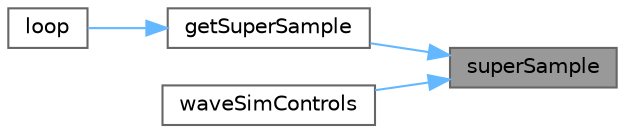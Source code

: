 digraph "superSample"
{
 // INTERACTIVE_SVG=YES
 // LATEX_PDF_SIZE
  bgcolor="transparent";
  edge [fontname=Helvetica,fontsize=10,labelfontname=Helvetica,labelfontsize=10];
  node [fontname=Helvetica,fontsize=10,shape=box,height=0.2,width=0.4];
  rankdir="RL";
  Node1 [id="Node000001",label="superSample",height=0.2,width=0.4,color="gray40", fillcolor="grey60", style="filled", fontcolor="black",tooltip=" "];
  Node1 -> Node2 [id="edge1_Node000001_Node000002",dir="back",color="steelblue1",style="solid",tooltip=" "];
  Node2 [id="Node000002",label="getSuperSample",height=0.2,width=0.4,color="grey40", fillcolor="white", style="filled",URL="$d5/d94/_wave2d_8h_ad3facb26c8fe2270d260a10ea9aceb09.html#ad3facb26c8fe2270d260a10ea9aceb09",tooltip=" "];
  Node2 -> Node3 [id="edge2_Node000002_Node000003",dir="back",color="steelblue1",style="solid",tooltip=" "];
  Node3 [id="Node000003",label="loop",height=0.2,width=0.4,color="grey40", fillcolor="white", style="filled",URL="$d5/d94/_wave2d_8h_afe461d27b9c48d5921c00d521181f12f.html#afe461d27b9c48d5921c00d521181f12f",tooltip=" "];
  Node1 -> Node4 [id="edge3_Node000001_Node000004",dir="back",color="steelblue1",style="solid",tooltip=" "];
  Node4 [id="Node000004",label="waveSimControls",height=0.2,width=0.4,color="grey40", fillcolor="white", style="filled",URL="$d5/d94/_wave2d_8h_ace8290f6ef5d2c835136389951813832.html#ace8290f6ef5d2c835136389951813832",tooltip=" "];
}

